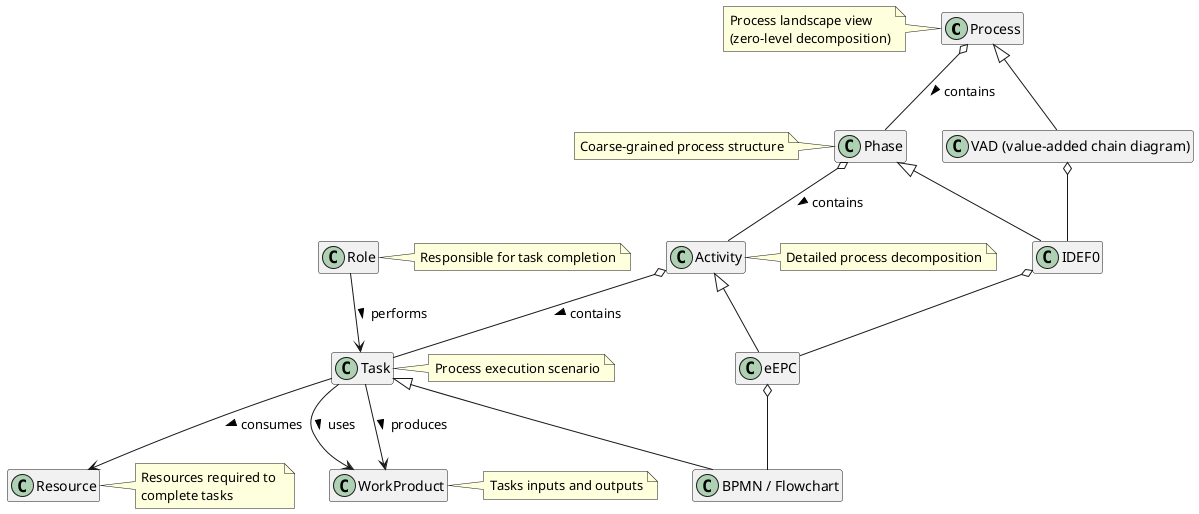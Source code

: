 @startuml

Process o-- Phase : contains >

note left of Process
    Process landscape view 
    (zero-level decomposition)
end note

Phase o-- Activity : contains >

note left of Phase
    Coarse-grained process structure
end note

Activity o-- Task : contains >

note right of Activity
    Detailed process decomposition
end note

note right of Task
    Process execution scenario
end note

Role --> Task : performs >

note right of Role
    Responsible for task completion
end note

Task --> Resource : consumes >

note right of Resource
    Resources required to 
    complete tasks
end note

Task --> WorkProduct : uses >
Task --> WorkProduct : produces >

note right of WorkProduct
    Tasks inputs and outputs
end note

Process <|-- "VAD (value-added chain diagram)"
Phase <|-- IDEF0
Activity <|-- eEPC
Task <|-- "BPMN / Flowchart"

"VAD (value-added chain diagram)" o-- IDEF0
IDEF0 o-- eEPC
eEPC o-- "BPMN / Flowchart"

hide members

@enduml
